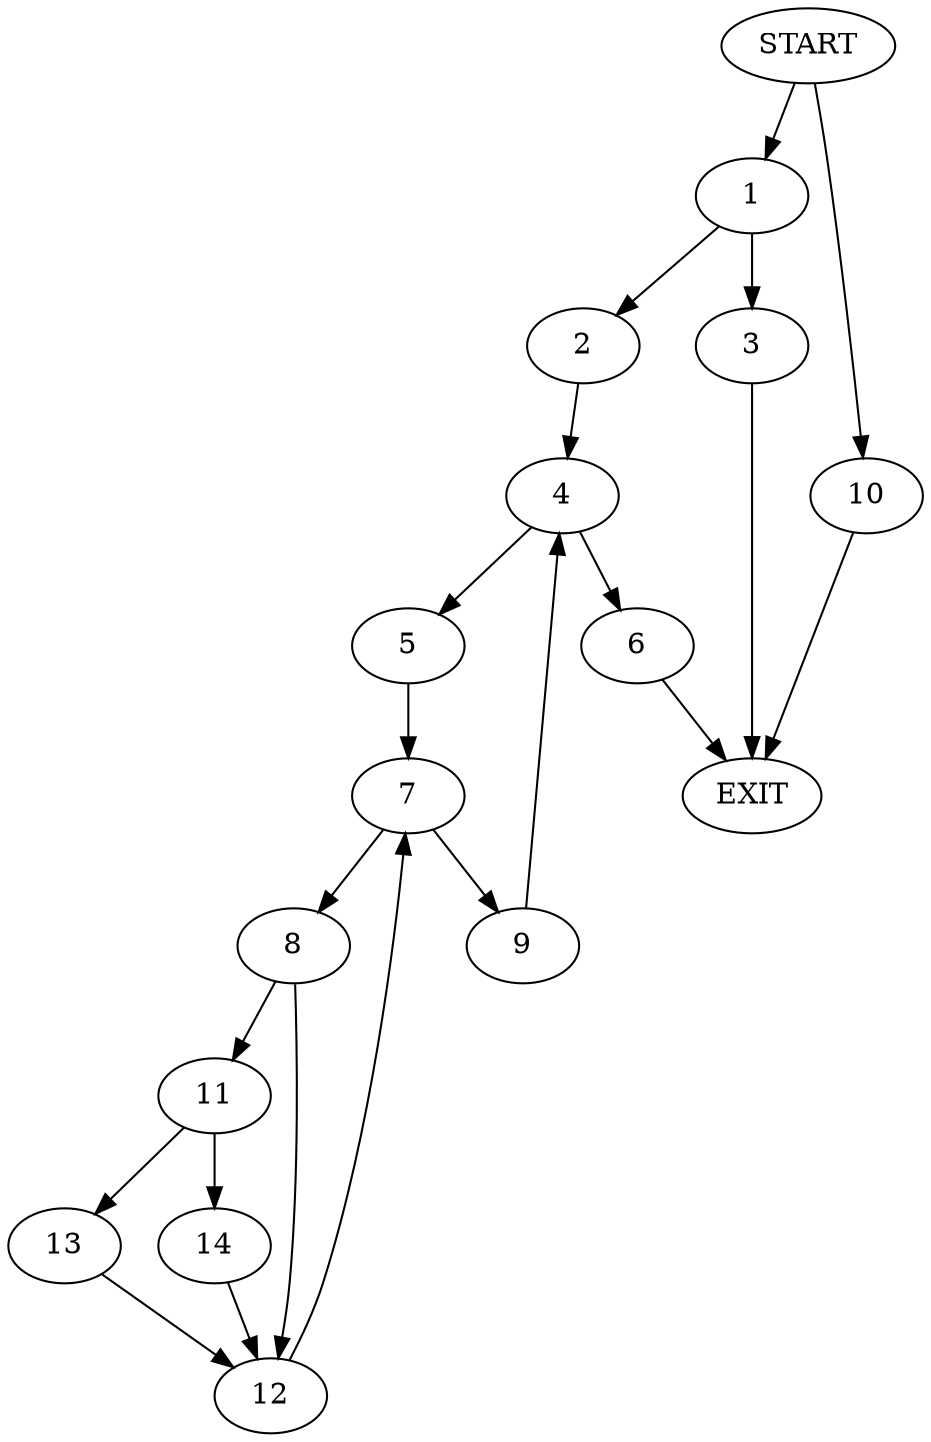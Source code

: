 digraph {
0 [label="START"]
15 [label="EXIT"]
0 -> 1
1 -> 2
1 -> 3
2 -> 4
3 -> 15
4 -> 5
4 -> 6
6 -> 15
5 -> 7
7 -> 8
7 -> 9
0 -> 10
10 -> 15
9 -> 4
8 -> 11
8 -> 12
12 -> 7
11 -> 13
11 -> 14
13 -> 12
14 -> 12
}

